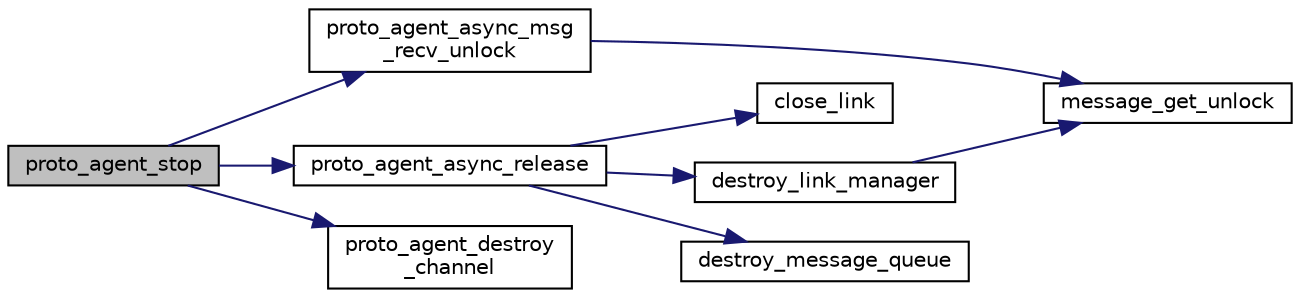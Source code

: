 digraph "proto_agent_stop"
{
 // LATEX_PDF_SIZE
  edge [fontname="Helvetica",fontsize="10",labelfontname="Helvetica",labelfontsize="10"];
  node [fontname="Helvetica",fontsize="10",shape=record];
  rankdir="LR";
  Node1 [label="proto_agent_stop",height=0.2,width=0.4,color="black", fillcolor="grey75", style="filled", fontcolor="black",tooltip=" "];
  Node1 -> Node2 [color="midnightblue",fontsize="10",style="solid",fontname="Helvetica"];
  Node2 [label="proto_agent_async_msg\l_recv_unlock",height=0.2,width=0.4,color="black", fillcolor="white", style="filled",URL="$proto__agent__async_8c.html#acf0603738391ecddcefdb56d1fdfd509",tooltip=" "];
  Node2 -> Node3 [color="midnightblue",fontsize="10",style="solid",fontname="Helvetica"];
  Node3 [label="message_get_unlock",height=0.2,width=0.4,color="black", fillcolor="white", style="filled",URL="$message__queue_8c.html#ad31ff9acefcdb72b2b5842261c5ceaeb",tooltip=" "];
  Node1 -> Node4 [color="midnightblue",fontsize="10",style="solid",fontname="Helvetica"];
  Node4 [label="proto_agent_async_release",height=0.2,width=0.4,color="black", fillcolor="white", style="filled",URL="$proto__agent__async_8c.html#a0b626c0e3edaa5edee77c950f22ef0d0",tooltip=" "];
  Node4 -> Node5 [color="midnightblue",fontsize="10",style="solid",fontname="Helvetica"];
  Node5 [label="close_link",height=0.2,width=0.4,color="black", fillcolor="white", style="filled",URL="$socket__link_8c.html#a821153c689e616052aa6f0e78db08ba8",tooltip=" "];
  Node4 -> Node6 [color="midnightblue",fontsize="10",style="solid",fontname="Helvetica"];
  Node6 [label="destroy_link_manager",height=0.2,width=0.4,color="black", fillcolor="white", style="filled",URL="$link__manager_8c.html#a552bd62645822bf4782075f7dd446bab",tooltip=" "];
  Node6 -> Node3 [color="midnightblue",fontsize="10",style="solid",fontname="Helvetica"];
  Node4 -> Node7 [color="midnightblue",fontsize="10",style="solid",fontname="Helvetica"];
  Node7 [label="destroy_message_queue",height=0.2,width=0.4,color="black", fillcolor="white", style="filled",URL="$message__queue_8c.html#a0aaddf433ec6e80f37413d4383ab8e1d",tooltip=" "];
  Node1 -> Node8 [color="midnightblue",fontsize="10",style="solid",fontname="Helvetica"];
  Node8 [label="proto_agent_destroy\l_channel",height=0.2,width=0.4,color="black", fillcolor="white", style="filled",URL="$proto__agent__net__comm_8c.html#ac8973b76fad77326e9f0475e167933cb",tooltip=" "];
}
